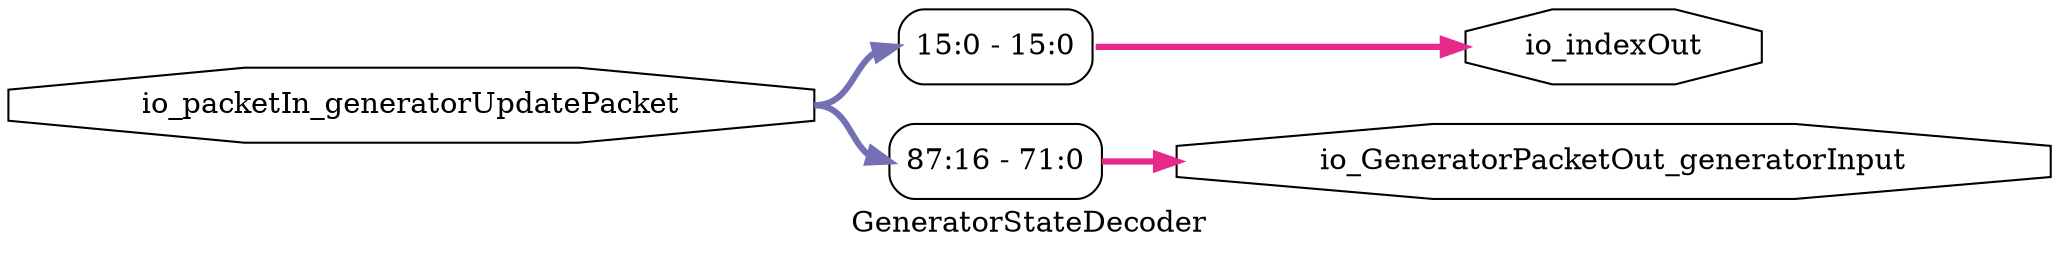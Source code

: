 digraph "GeneratorStateDecoder" {
label="GeneratorStateDecoder";
rankdir="LR";
remincross=true;
n1 [ shape=octagon, label="io_GeneratorPacketOut_generatorInput", color="black", fontcolor="black" ];
n2 [ shape=octagon, label="io_indexOut", color="black", fontcolor="black" ];
n3 [ shape=octagon, label="io_packetIn_generatorUpdatePacket", color="black", fontcolor="black" ];
{ rank="source"; n3;}
{ rank="sink"; n1; n2;}
x0 [ shape=record, style=rounded, label="<s0> 15:0 - 15:0 " ];
x1 [ shape=record, style=rounded, label="<s0> 87:16 - 71:0 " ];
x1:e -> n1:w [colorscheme="dark28", color="4", fontcolor="4", style="setlinewidth(3)", label=""];
x0:e -> n2:w [colorscheme="dark28", color="4", fontcolor="4", style="setlinewidth(3)", label=""];
n3:e -> x0:s0:w [colorscheme="dark28", color="3", fontcolor="3", style="setlinewidth(3)", label=""];
n3:e -> x1:s0:w [colorscheme="dark28", color="3", fontcolor="3", style="setlinewidth(3)", label=""];
}
